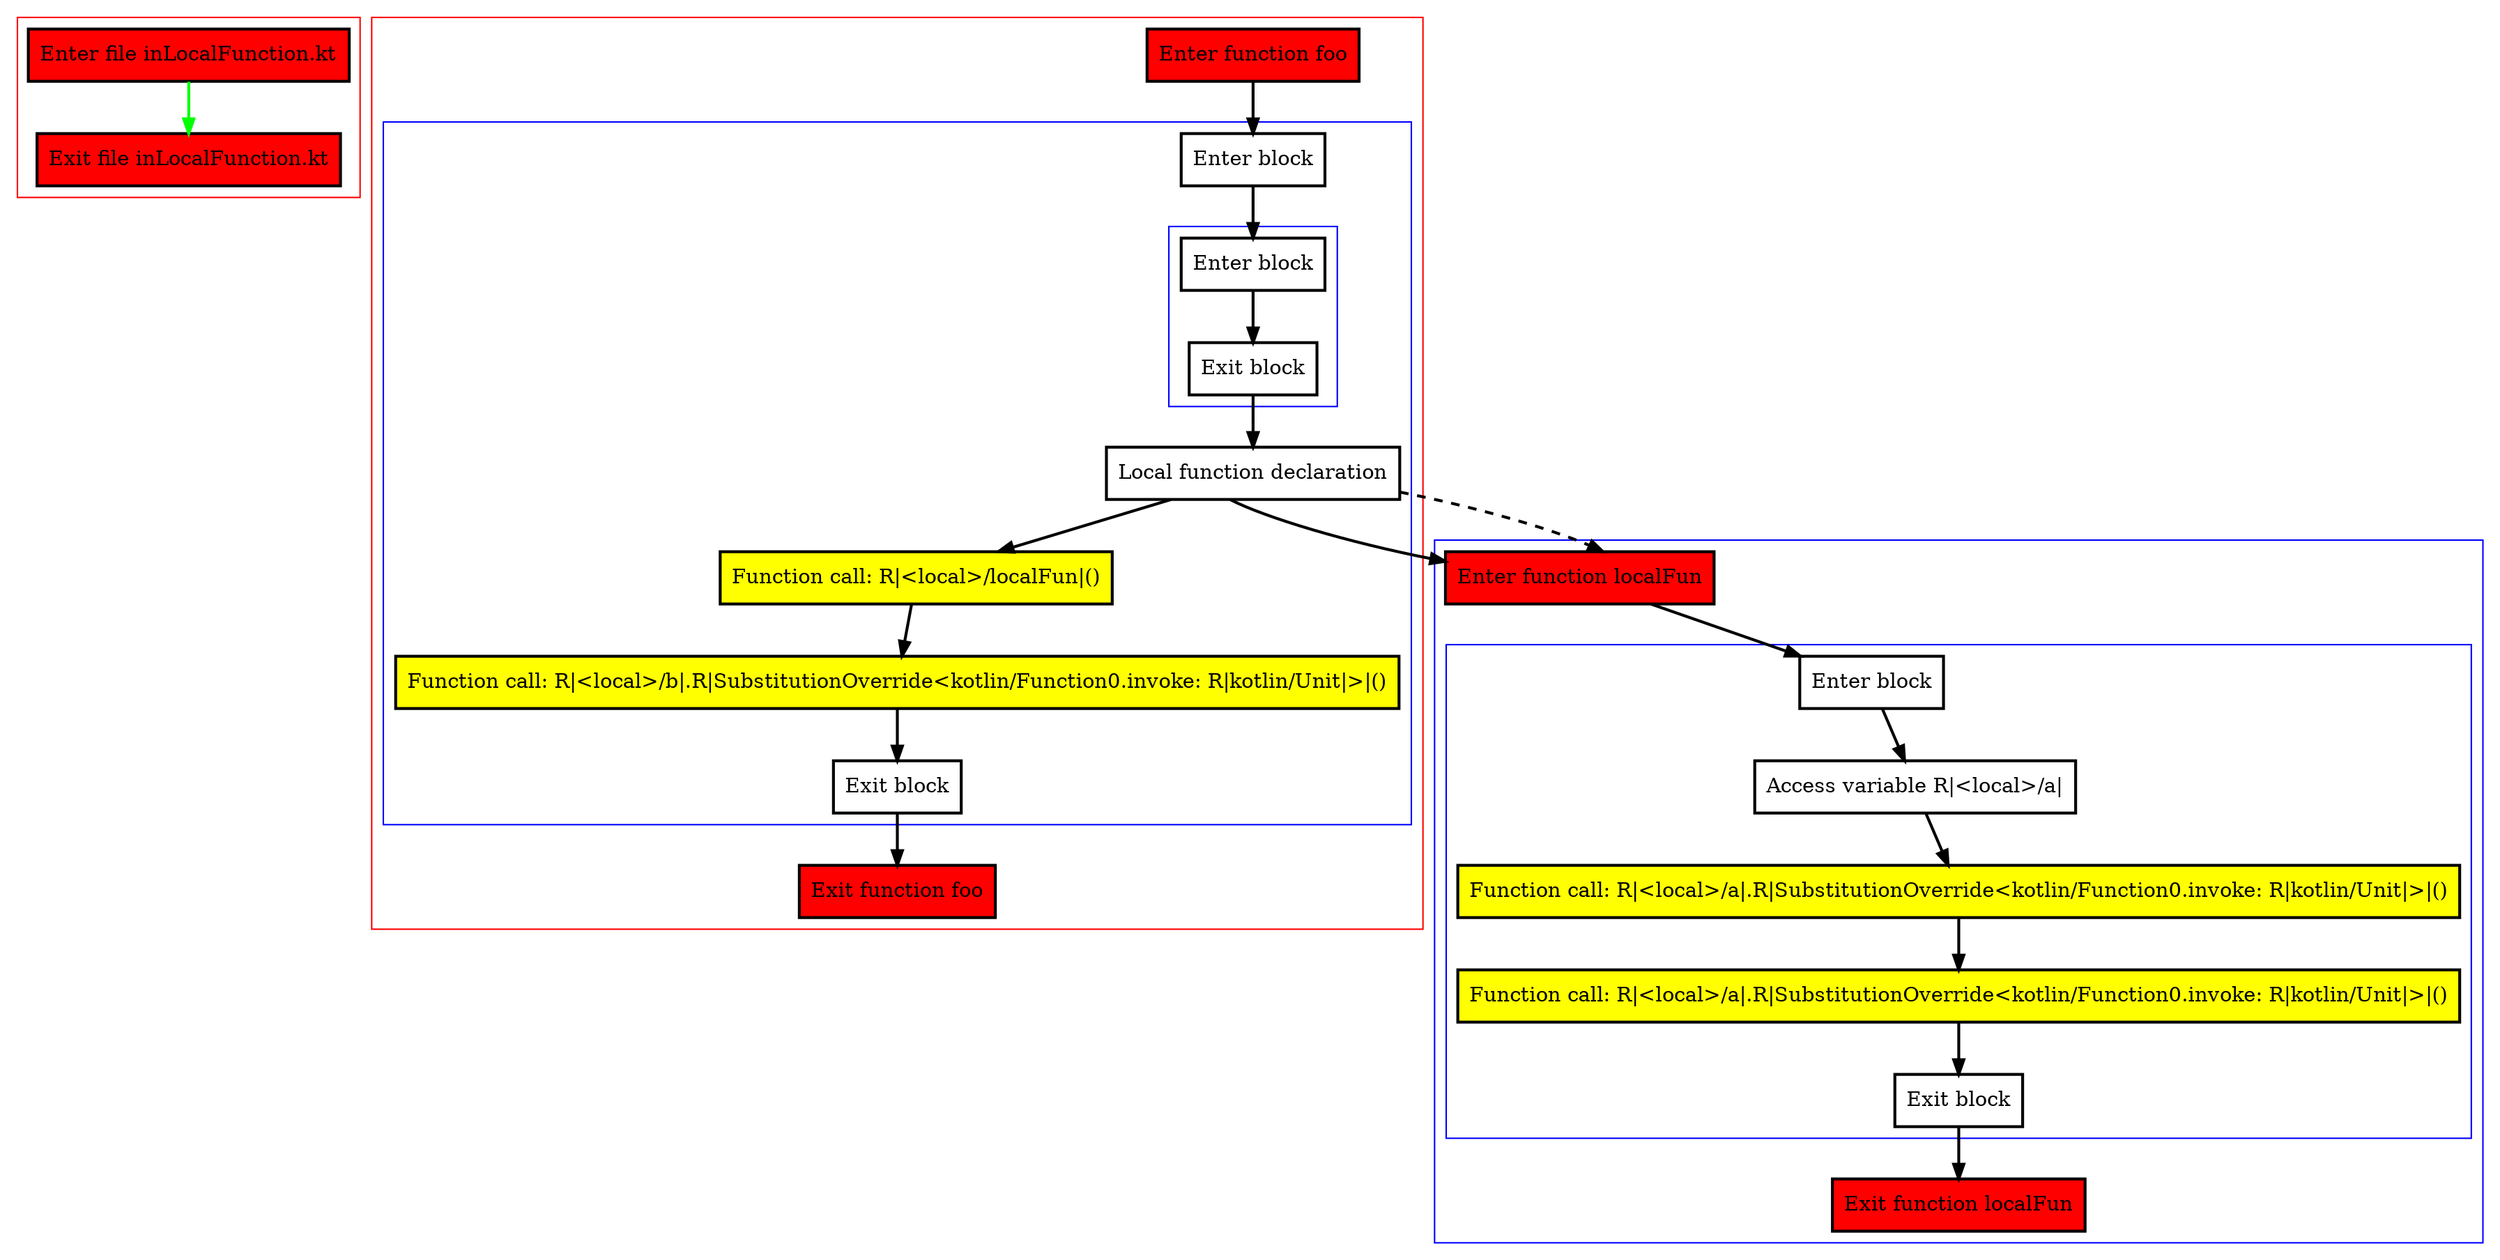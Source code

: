 digraph inLocalFunction_kt {
    graph [nodesep=3]
    node [shape=box penwidth=2]
    edge [penwidth=2]

    subgraph cluster_0 {
        color=red
        0 [label="Enter file inLocalFunction.kt" style="filled" fillcolor=red];
        1 [label="Exit file inLocalFunction.kt" style="filled" fillcolor=red];
    }
    0 -> {1} [color=green];

    subgraph cluster_1 {
        color=red
        2 [label="Enter function foo" style="filled" fillcolor=red];
        subgraph cluster_2 {
            color=blue
            3 [label="Enter block"];
            subgraph cluster_3 {
                color=blue
                4 [label="Enter block"];
                5 [label="Exit block"];
            }
            6 [label="Local function declaration"];
            7 [label="Function call: R|<local>/localFun|()" style="filled" fillcolor=yellow];
            8 [label="Function call: R|<local>/b|.R|SubstitutionOverride<kotlin/Function0.invoke: R|kotlin/Unit|>|()" style="filled" fillcolor=yellow];
            9 [label="Exit block"];
        }
        10 [label="Exit function foo" style="filled" fillcolor=red];
    }
    subgraph cluster_4 {
        color=blue
        11 [label="Enter function localFun" style="filled" fillcolor=red];
        subgraph cluster_5 {
            color=blue
            12 [label="Enter block"];
            13 [label="Access variable R|<local>/a|"];
            14 [label="Function call: R|<local>/a|.R|SubstitutionOverride<kotlin/Function0.invoke: R|kotlin/Unit|>|()" style="filled" fillcolor=yellow];
            15 [label="Function call: R|<local>/a|.R|SubstitutionOverride<kotlin/Function0.invoke: R|kotlin/Unit|>|()" style="filled" fillcolor=yellow];
            16 [label="Exit block"];
        }
        17 [label="Exit function localFun" style="filled" fillcolor=red];
    }
    2 -> {3};
    3 -> {4};
    4 -> {5};
    5 -> {6};
    6 -> {7 11};
    6 -> {11} [style=dashed];
    7 -> {8};
    8 -> {9};
    9 -> {10};
    11 -> {12};
    12 -> {13};
    13 -> {14};
    14 -> {15};
    15 -> {16};
    16 -> {17};

}
